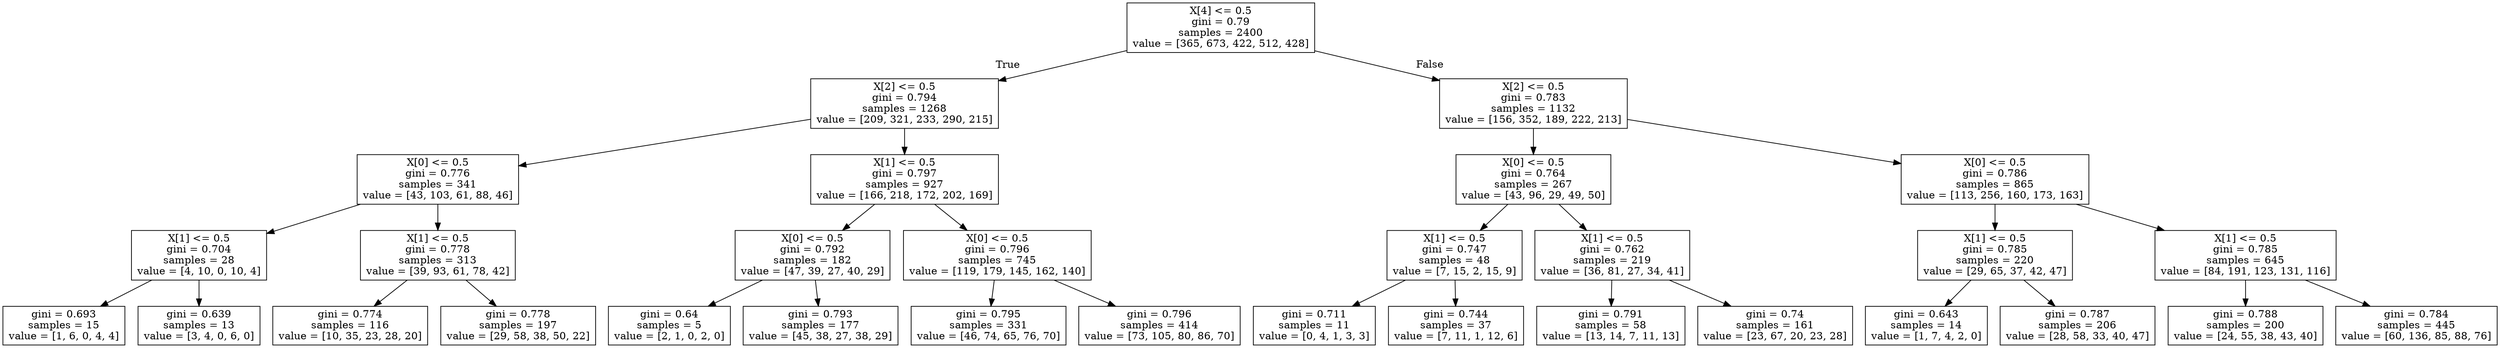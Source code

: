 digraph Tree {
node [shape=box] ;
0 [label="X[4] <= 0.5\ngini = 0.79\nsamples = 2400\nvalue = [365, 673, 422, 512, 428]"] ;
1 [label="X[2] <= 0.5\ngini = 0.794\nsamples = 1268\nvalue = [209, 321, 233, 290, 215]"] ;
0 -> 1 [labeldistance=2.5, labelangle=45, headlabel="True"] ;
2 [label="X[0] <= 0.5\ngini = 0.776\nsamples = 341\nvalue = [43, 103, 61, 88, 46]"] ;
1 -> 2 ;
3 [label="X[1] <= 0.5\ngini = 0.704\nsamples = 28\nvalue = [4, 10, 0, 10, 4]"] ;
2 -> 3 ;
4 [label="gini = 0.693\nsamples = 15\nvalue = [1, 6, 0, 4, 4]"] ;
3 -> 4 ;
5 [label="gini = 0.639\nsamples = 13\nvalue = [3, 4, 0, 6, 0]"] ;
3 -> 5 ;
6 [label="X[1] <= 0.5\ngini = 0.778\nsamples = 313\nvalue = [39, 93, 61, 78, 42]"] ;
2 -> 6 ;
7 [label="gini = 0.774\nsamples = 116\nvalue = [10, 35, 23, 28, 20]"] ;
6 -> 7 ;
8 [label="gini = 0.778\nsamples = 197\nvalue = [29, 58, 38, 50, 22]"] ;
6 -> 8 ;
9 [label="X[1] <= 0.5\ngini = 0.797\nsamples = 927\nvalue = [166, 218, 172, 202, 169]"] ;
1 -> 9 ;
10 [label="X[0] <= 0.5\ngini = 0.792\nsamples = 182\nvalue = [47, 39, 27, 40, 29]"] ;
9 -> 10 ;
11 [label="gini = 0.64\nsamples = 5\nvalue = [2, 1, 0, 2, 0]"] ;
10 -> 11 ;
12 [label="gini = 0.793\nsamples = 177\nvalue = [45, 38, 27, 38, 29]"] ;
10 -> 12 ;
13 [label="X[0] <= 0.5\ngini = 0.796\nsamples = 745\nvalue = [119, 179, 145, 162, 140]"] ;
9 -> 13 ;
14 [label="gini = 0.795\nsamples = 331\nvalue = [46, 74, 65, 76, 70]"] ;
13 -> 14 ;
15 [label="gini = 0.796\nsamples = 414\nvalue = [73, 105, 80, 86, 70]"] ;
13 -> 15 ;
16 [label="X[2] <= 0.5\ngini = 0.783\nsamples = 1132\nvalue = [156, 352, 189, 222, 213]"] ;
0 -> 16 [labeldistance=2.5, labelangle=-45, headlabel="False"] ;
17 [label="X[0] <= 0.5\ngini = 0.764\nsamples = 267\nvalue = [43, 96, 29, 49, 50]"] ;
16 -> 17 ;
18 [label="X[1] <= 0.5\ngini = 0.747\nsamples = 48\nvalue = [7, 15, 2, 15, 9]"] ;
17 -> 18 ;
19 [label="gini = 0.711\nsamples = 11\nvalue = [0, 4, 1, 3, 3]"] ;
18 -> 19 ;
20 [label="gini = 0.744\nsamples = 37\nvalue = [7, 11, 1, 12, 6]"] ;
18 -> 20 ;
21 [label="X[1] <= 0.5\ngini = 0.762\nsamples = 219\nvalue = [36, 81, 27, 34, 41]"] ;
17 -> 21 ;
22 [label="gini = 0.791\nsamples = 58\nvalue = [13, 14, 7, 11, 13]"] ;
21 -> 22 ;
23 [label="gini = 0.74\nsamples = 161\nvalue = [23, 67, 20, 23, 28]"] ;
21 -> 23 ;
24 [label="X[0] <= 0.5\ngini = 0.786\nsamples = 865\nvalue = [113, 256, 160, 173, 163]"] ;
16 -> 24 ;
25 [label="X[1] <= 0.5\ngini = 0.785\nsamples = 220\nvalue = [29, 65, 37, 42, 47]"] ;
24 -> 25 ;
26 [label="gini = 0.643\nsamples = 14\nvalue = [1, 7, 4, 2, 0]"] ;
25 -> 26 ;
27 [label="gini = 0.787\nsamples = 206\nvalue = [28, 58, 33, 40, 47]"] ;
25 -> 27 ;
28 [label="X[1] <= 0.5\ngini = 0.785\nsamples = 645\nvalue = [84, 191, 123, 131, 116]"] ;
24 -> 28 ;
29 [label="gini = 0.788\nsamples = 200\nvalue = [24, 55, 38, 43, 40]"] ;
28 -> 29 ;
30 [label="gini = 0.784\nsamples = 445\nvalue = [60, 136, 85, 88, 76]"] ;
28 -> 30 ;
}